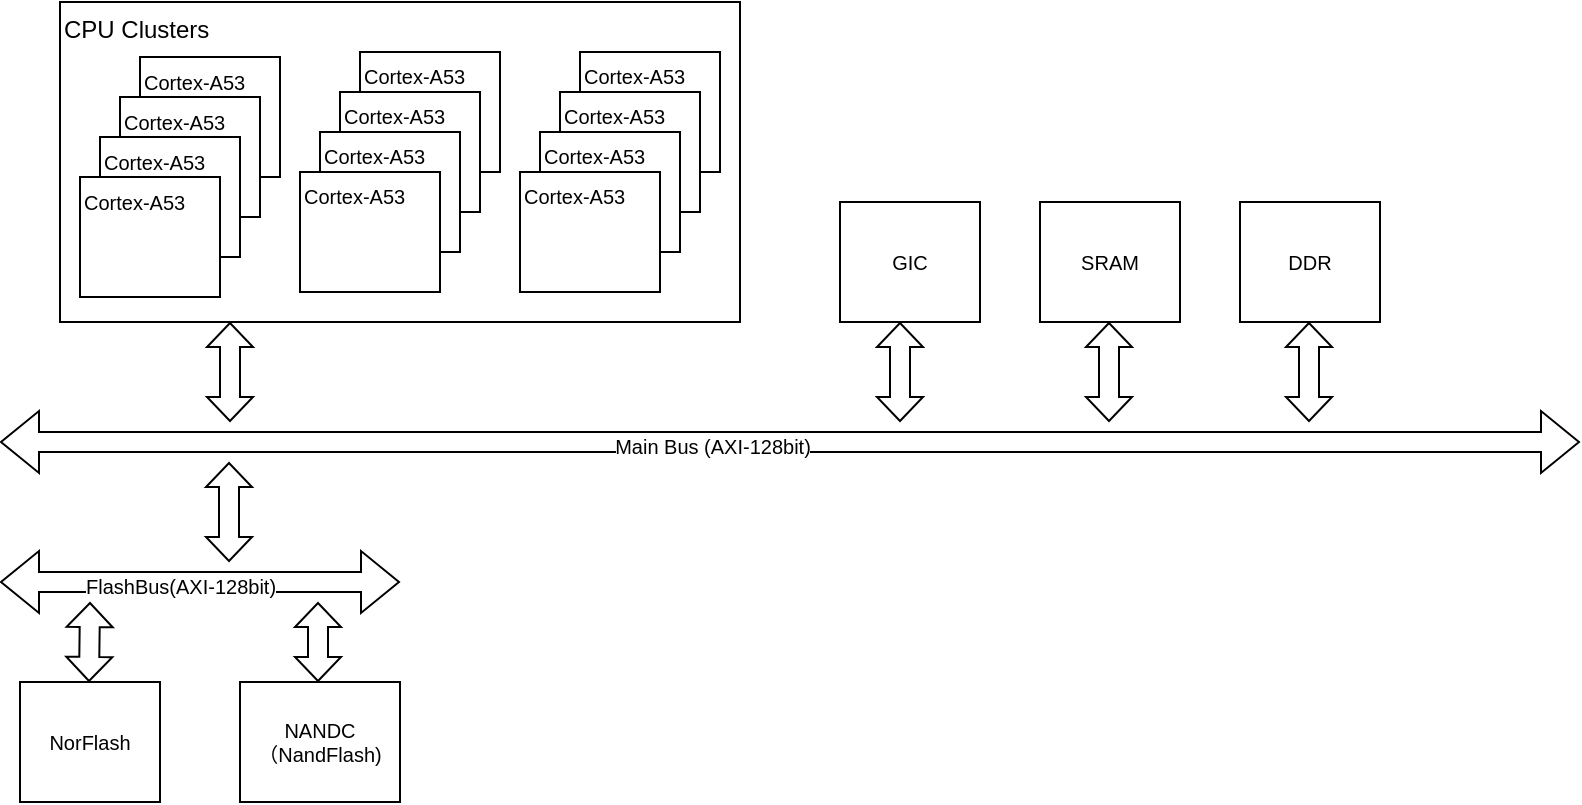 <mxfile version="16.6.1" type="github">
  <diagram id="RcyMune0KPW6Q-b5uWD_" name="Page-1">
    <mxGraphModel dx="1422" dy="849" grid="1" gridSize="10" guides="1" tooltips="1" connect="1" arrows="1" fold="1" page="1" pageScale="1" pageWidth="827" pageHeight="1169" math="0" shadow="0">
      <root>
        <mxCell id="0" />
        <mxCell id="1" parent="0" />
        <mxCell id="PgHBNwZBbpcAS7DVFFbe-2" value="CPU Clusters" style="rounded=0;whiteSpace=wrap;html=1;align=left;verticalAlign=top;" vertex="1" parent="1">
          <mxGeometry x="120" y="80" width="340" height="160" as="geometry" />
        </mxCell>
        <mxCell id="PgHBNwZBbpcAS7DVFFbe-3" value="&lt;font style=&quot;font-size: 10px&quot;&gt;Cortex-A53&lt;/font&gt;" style="rounded=0;whiteSpace=wrap;html=1;align=left;verticalAlign=top;fontSize=9;" vertex="1" parent="1">
          <mxGeometry x="160" y="107.5" width="70" height="60" as="geometry" />
        </mxCell>
        <mxCell id="PgHBNwZBbpcAS7DVFFbe-5" value="&lt;font style=&quot;font-size: 10px&quot;&gt;Cortex-A53&lt;/font&gt;" style="rounded=0;whiteSpace=wrap;html=1;align=left;verticalAlign=top;fontSize=9;" vertex="1" parent="1">
          <mxGeometry x="150" y="127.5" width="70" height="60" as="geometry" />
        </mxCell>
        <mxCell id="PgHBNwZBbpcAS7DVFFbe-6" value="&lt;font style=&quot;font-size: 10px&quot;&gt;Cortex-A53&lt;/font&gt;" style="rounded=0;whiteSpace=wrap;html=1;align=left;verticalAlign=top;fontSize=9;" vertex="1" parent="1">
          <mxGeometry x="140" y="147.5" width="70" height="60" as="geometry" />
        </mxCell>
        <mxCell id="PgHBNwZBbpcAS7DVFFbe-7" value="&lt;font style=&quot;font-size: 10px&quot;&gt;Cortex-A53&lt;/font&gt;" style="rounded=0;whiteSpace=wrap;html=1;align=left;verticalAlign=top;fontSize=9;" vertex="1" parent="1">
          <mxGeometry x="130" y="167.5" width="70" height="60" as="geometry" />
        </mxCell>
        <mxCell id="PgHBNwZBbpcAS7DVFFbe-8" value="&lt;font style=&quot;font-size: 10px&quot;&gt;Cortex-A53&lt;/font&gt;" style="rounded=0;whiteSpace=wrap;html=1;align=left;verticalAlign=top;fontSize=9;" vertex="1" parent="1">
          <mxGeometry x="270" y="105" width="70" height="60" as="geometry" />
        </mxCell>
        <mxCell id="PgHBNwZBbpcAS7DVFFbe-9" value="&lt;font style=&quot;font-size: 10px&quot;&gt;Cortex-A53&lt;/font&gt;" style="rounded=0;whiteSpace=wrap;html=1;align=left;verticalAlign=top;fontSize=9;" vertex="1" parent="1">
          <mxGeometry x="260" y="125" width="70" height="60" as="geometry" />
        </mxCell>
        <mxCell id="PgHBNwZBbpcAS7DVFFbe-10" value="&lt;font style=&quot;font-size: 10px&quot;&gt;Cortex-A53&lt;/font&gt;" style="rounded=0;whiteSpace=wrap;html=1;align=left;verticalAlign=top;fontSize=9;" vertex="1" parent="1">
          <mxGeometry x="250" y="145" width="70" height="60" as="geometry" />
        </mxCell>
        <mxCell id="PgHBNwZBbpcAS7DVFFbe-11" value="&lt;font style=&quot;font-size: 10px&quot;&gt;Cortex-A53&lt;/font&gt;" style="rounded=0;whiteSpace=wrap;html=1;align=left;verticalAlign=top;fontSize=9;" vertex="1" parent="1">
          <mxGeometry x="240" y="165" width="70" height="60" as="geometry" />
        </mxCell>
        <mxCell id="PgHBNwZBbpcAS7DVFFbe-12" value="&lt;font style=&quot;font-size: 10px&quot;&gt;Cortex-A53&lt;/font&gt;" style="rounded=0;whiteSpace=wrap;html=1;align=left;verticalAlign=top;fontSize=9;" vertex="1" parent="1">
          <mxGeometry x="380" y="105" width="70" height="60" as="geometry" />
        </mxCell>
        <mxCell id="PgHBNwZBbpcAS7DVFFbe-13" value="&lt;font style=&quot;font-size: 10px&quot;&gt;Cortex-A53&lt;/font&gt;" style="rounded=0;whiteSpace=wrap;html=1;align=left;verticalAlign=top;fontSize=9;" vertex="1" parent="1">
          <mxGeometry x="370" y="125" width="70" height="60" as="geometry" />
        </mxCell>
        <mxCell id="PgHBNwZBbpcAS7DVFFbe-14" value="&lt;font style=&quot;font-size: 10px&quot;&gt;Cortex-A53&lt;/font&gt;" style="rounded=0;whiteSpace=wrap;html=1;align=left;verticalAlign=top;fontSize=9;" vertex="1" parent="1">
          <mxGeometry x="360" y="145" width="70" height="60" as="geometry" />
        </mxCell>
        <mxCell id="PgHBNwZBbpcAS7DVFFbe-15" value="&lt;font style=&quot;font-size: 10px&quot;&gt;Cortex-A53&lt;/font&gt;" style="rounded=0;whiteSpace=wrap;html=1;align=left;verticalAlign=top;fontSize=9;" vertex="1" parent="1">
          <mxGeometry x="350" y="165" width="70" height="60" as="geometry" />
        </mxCell>
        <mxCell id="PgHBNwZBbpcAS7DVFFbe-16" value="GIC" style="rounded=0;whiteSpace=wrap;html=1;fontSize=10;" vertex="1" parent="1">
          <mxGeometry x="510" y="180" width="70" height="60" as="geometry" />
        </mxCell>
        <mxCell id="PgHBNwZBbpcAS7DVFFbe-17" value="" style="shape=flexArrow;endArrow=classic;startArrow=classic;html=1;rounded=0;fontSize=10;" edge="1" parent="1">
          <mxGeometry width="100" height="100" relative="1" as="geometry">
            <mxPoint x="90" y="300" as="sourcePoint" />
            <mxPoint x="880" y="300" as="targetPoint" />
          </mxGeometry>
        </mxCell>
        <mxCell id="PgHBNwZBbpcAS7DVFFbe-18" value="Main Bus (AXI-128bit)" style="edgeLabel;html=1;align=center;verticalAlign=middle;resizable=0;points=[];fontSize=10;" vertex="1" connectable="0" parent="PgHBNwZBbpcAS7DVFFbe-17">
          <mxGeometry x="-0.099" y="-2" relative="1" as="geometry">
            <mxPoint as="offset" />
          </mxGeometry>
        </mxCell>
        <mxCell id="PgHBNwZBbpcAS7DVFFbe-19" value="" style="shape=flexArrow;endArrow=classic;startArrow=classic;html=1;rounded=0;fontSize=10;entryX=0.25;entryY=1;entryDx=0;entryDy=0;startWidth=12;startSize=3.67;endWidth=12;endSize=3.67;" edge="1" parent="1" target="PgHBNwZBbpcAS7DVFFbe-2">
          <mxGeometry width="100" height="100" relative="1" as="geometry">
            <mxPoint x="205" y="290" as="sourcePoint" />
            <mxPoint x="300" y="340" as="targetPoint" />
          </mxGeometry>
        </mxCell>
        <mxCell id="PgHBNwZBbpcAS7DVFFbe-20" value="" style="shape=flexArrow;endArrow=classic;startArrow=classic;html=1;rounded=0;fontSize=10;entryX=0.25;entryY=1;entryDx=0;entryDy=0;startWidth=12;startSize=3.67;endWidth=12;endSize=3.67;" edge="1" parent="1">
          <mxGeometry width="100" height="100" relative="1" as="geometry">
            <mxPoint x="540" y="290" as="sourcePoint" />
            <mxPoint x="540" y="240" as="targetPoint" />
          </mxGeometry>
        </mxCell>
        <mxCell id="PgHBNwZBbpcAS7DVFFbe-21" value="SRAM" style="rounded=0;whiteSpace=wrap;html=1;fontSize=10;" vertex="1" parent="1">
          <mxGeometry x="610" y="180" width="70" height="60" as="geometry" />
        </mxCell>
        <mxCell id="PgHBNwZBbpcAS7DVFFbe-22" value="" style="shape=flexArrow;endArrow=classic;startArrow=classic;html=1;rounded=0;fontSize=10;entryX=0.25;entryY=1;entryDx=0;entryDy=0;startWidth=12;startSize=3.67;endWidth=12;endSize=3.67;" edge="1" parent="1">
          <mxGeometry width="100" height="100" relative="1" as="geometry">
            <mxPoint x="644.5" y="290" as="sourcePoint" />
            <mxPoint x="644.5" y="240" as="targetPoint" />
          </mxGeometry>
        </mxCell>
        <mxCell id="PgHBNwZBbpcAS7DVFFbe-23" value="NorFlash" style="rounded=0;whiteSpace=wrap;html=1;fontSize=10;" vertex="1" parent="1">
          <mxGeometry x="100" y="420" width="70" height="60" as="geometry" />
        </mxCell>
        <mxCell id="PgHBNwZBbpcAS7DVFFbe-24" value="DDR" style="rounded=0;whiteSpace=wrap;html=1;fontSize=10;" vertex="1" parent="1">
          <mxGeometry x="710" y="180" width="70" height="60" as="geometry" />
        </mxCell>
        <mxCell id="PgHBNwZBbpcAS7DVFFbe-25" value="" style="shape=flexArrow;endArrow=classic;startArrow=classic;html=1;rounded=0;fontSize=10;entryX=0.25;entryY=1;entryDx=0;entryDy=0;startWidth=12;startSize=3.67;endWidth=12;endSize=3.67;" edge="1" parent="1">
          <mxGeometry width="100" height="100" relative="1" as="geometry">
            <mxPoint x="744.5" y="290" as="sourcePoint" />
            <mxPoint x="744.5" y="240" as="targetPoint" />
          </mxGeometry>
        </mxCell>
        <mxCell id="PgHBNwZBbpcAS7DVFFbe-26" value="" style="shape=flexArrow;endArrow=classic;startArrow=classic;html=1;rounded=0;fontSize=10;entryX=0.25;entryY=1;entryDx=0;entryDy=0;startWidth=12;startSize=3.67;endWidth=12;endSize=3.67;" edge="1" parent="1">
          <mxGeometry width="100" height="100" relative="1" as="geometry">
            <mxPoint x="204.5" y="360" as="sourcePoint" />
            <mxPoint x="204.5" y="310" as="targetPoint" />
          </mxGeometry>
        </mxCell>
        <mxCell id="PgHBNwZBbpcAS7DVFFbe-28" value="" style="shape=flexArrow;endArrow=classic;startArrow=classic;html=1;rounded=0;fontSize=10;" edge="1" parent="1">
          <mxGeometry width="100" height="100" relative="1" as="geometry">
            <mxPoint x="90" y="370" as="sourcePoint" />
            <mxPoint x="290" y="370" as="targetPoint" />
          </mxGeometry>
        </mxCell>
        <mxCell id="PgHBNwZBbpcAS7DVFFbe-29" value="FlashBus(AXI-128bit)" style="edgeLabel;html=1;align=center;verticalAlign=middle;resizable=0;points=[];fontSize=10;" vertex="1" connectable="0" parent="PgHBNwZBbpcAS7DVFFbe-28">
          <mxGeometry x="-0.099" y="-2" relative="1" as="geometry">
            <mxPoint as="offset" />
          </mxGeometry>
        </mxCell>
        <mxCell id="PgHBNwZBbpcAS7DVFFbe-30" value="NANDC&lt;br&gt;（NandFlash)" style="rounded=0;whiteSpace=wrap;html=1;fontSize=10;" vertex="1" parent="1">
          <mxGeometry x="210" y="420" width="80" height="60" as="geometry" />
        </mxCell>
        <mxCell id="PgHBNwZBbpcAS7DVFFbe-32" value="" style="shape=flexArrow;endArrow=classic;startArrow=classic;html=1;rounded=0;fontSize=10;startWidth=12;startSize=3.67;endWidth=12;endSize=3.67;" edge="1" parent="1">
          <mxGeometry width="100" height="100" relative="1" as="geometry">
            <mxPoint x="134.5" y="420" as="sourcePoint" />
            <mxPoint x="135" y="380" as="targetPoint" />
          </mxGeometry>
        </mxCell>
        <mxCell id="PgHBNwZBbpcAS7DVFFbe-33" value="" style="shape=flexArrow;endArrow=classic;startArrow=classic;html=1;rounded=0;fontSize=10;startWidth=12;startSize=3.67;endWidth=12;endSize=3.67;" edge="1" parent="1">
          <mxGeometry width="100" height="100" relative="1" as="geometry">
            <mxPoint x="249" y="420" as="sourcePoint" />
            <mxPoint x="249" y="380" as="targetPoint" />
          </mxGeometry>
        </mxCell>
      </root>
    </mxGraphModel>
  </diagram>
</mxfile>
